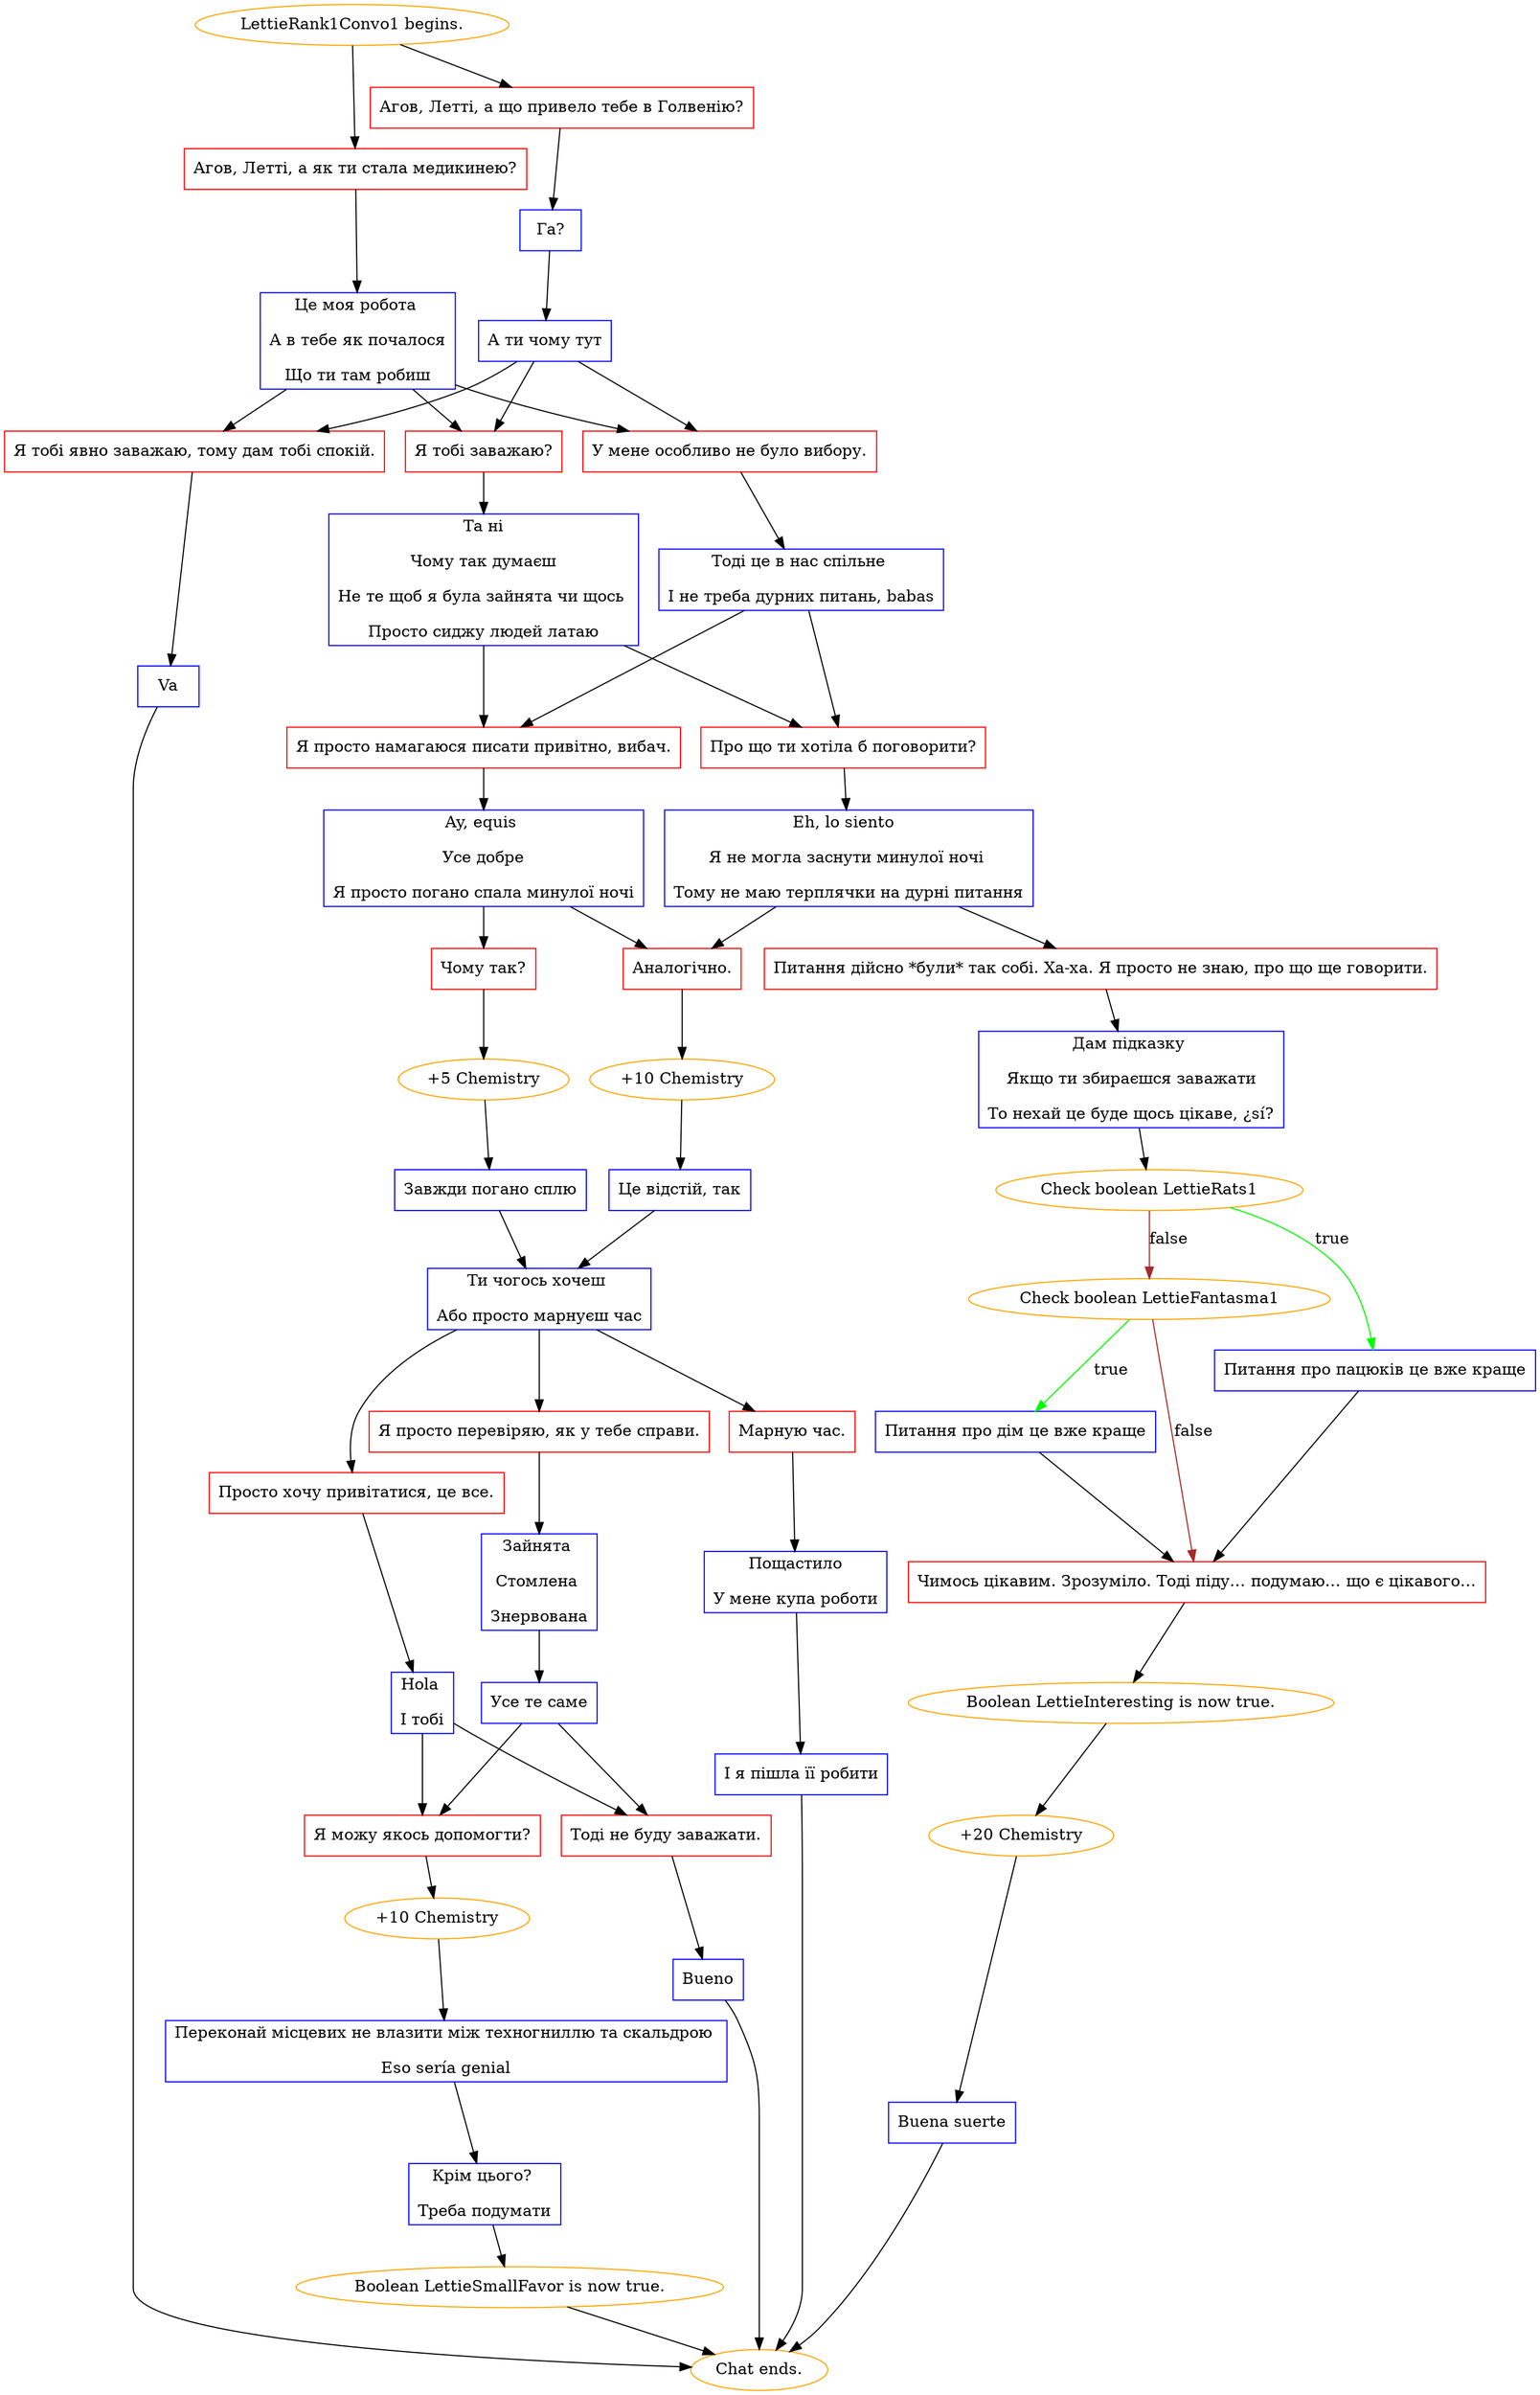 digraph {
	"LettieRank1Convo1 begins." [color=orange];
		"LettieRank1Convo1 begins." -> j4158671820;
		"LettieRank1Convo1 begins." -> j2680756493;
	j4158671820 [label="Агов, Летті, а як ти стала медикинею?",shape=box,color=red];
		j4158671820 -> j130329531;
	j2680756493 [label="Агов, Летті, а що привело тебе в Голвенію?",shape=box,color=red];
		j2680756493 -> j3210990459;
	j130329531 [label="Це моя робота 
А в тебе як почалося
Що ти там робиш",shape=box,color=blue];
		j130329531 -> j1792284600;
		j130329531 -> j1616231499;
		j130329531 -> j3477340177;
	j3210990459 [label="Га?",shape=box,color=blue];
		j3210990459 -> j3633908738;
	j1792284600 [label="У мене особливо не було вибору.",shape=box,color=red];
		j1792284600 -> j3375843417;
	j1616231499 [label="Я тобі заважаю?",shape=box,color=red];
		j1616231499 -> j2107176494;
	j3477340177 [label="Я тобі явно заважаю, тому дам тобі спокій.",shape=box,color=red];
		j3477340177 -> j2547240352;
	j3633908738 [label="А ти чому тут",shape=box,color=blue];
		j3633908738 -> j1792284600;
		j3633908738 -> j1616231499;
		j3633908738 -> j3477340177;
	j3375843417 [label="Тоді це в нас спільне 
І не треба дурних питань, babas",shape=box,color=blue];
		j3375843417 -> j1413859754;
		j3375843417 -> j2865335171;
	j2107176494 [label="Та ні
Чому так думаєш
Не те щоб я була зайнята чи щось 
Просто сиджу людей латаю",shape=box,color=blue];
		j2107176494 -> j2865335171;
		j2107176494 -> j1413859754;
	j2547240352 [label="Va",shape=box,color=blue];
		j2547240352 -> "Chat ends.";
	j1413859754 [label="Про що ти хотіла б поговорити?",shape=box,color=red];
		j1413859754 -> j3270707225;
	j2865335171 [label="Я просто намагаюся писати привітно, вибач.",shape=box,color=red];
		j2865335171 -> j1012467470;
	"Chat ends." [color=orange];
	j3270707225 [label="Eh, lo siento  
Я не могла заснути минулої ночі 
Тому не маю терплячки на дурні питання",shape=box,color=blue];
		j3270707225 -> j2468500969;
		j3270707225 -> j359538227;
	j1012467470 [label="Ay, equis 
Усе добре
Я просто погано спала минулої ночі",shape=box,color=blue];
		j1012467470 -> j3239819427;
		j1012467470 -> j2468500969;
	j2468500969 [label="Аналогічно.",shape=box,color=red];
		j2468500969 -> j323032690;
	j359538227 [label="Питання дійсно *були* так собі. Ха-ха. Я просто не знаю, про що ще говорити.",shape=box,color=red];
		j359538227 -> j129305344;
	j3239819427 [label="Чому так?",shape=box,color=red];
		j3239819427 -> j2783532635;
	j323032690 [label="+10 Chemistry",color=orange];
		j323032690 -> j4037875014;
	j129305344 [label="Дам підказку 
Якщо ти збираєшся заважати
То нехай це буде щось цікаве, ¿sí?",shape=box,color=blue];
		j129305344 -> j509805292;
	j2783532635 [label="+5 Chemistry",color=orange];
		j2783532635 -> j2843265088;
	j4037875014 [label="Це відстій, так",shape=box,color=blue];
		j4037875014 -> j2760234562;
	j509805292 [label="Check boolean LettieRats1",color=orange];
		j509805292 -> j3505706895 [label=true,color=green];
		j509805292 -> j2015007616 [label=false,color=brown];
	j2843265088 [label="Завжди погано сплю",shape=box,color=blue];
		j2843265088 -> j2760234562;
	j2760234562 [label="Ти чогось хочеш 
Або просто марнуєш час",shape=box,color=blue];
		j2760234562 -> j4229148948;
		j2760234562 -> j3803133021;
		j2760234562 -> j394376149;
	j3505706895 [label="Питання про пацюків це вже краще",shape=box,color=blue];
		j3505706895 -> j1258495149;
	j2015007616 [label="Check boolean LettieFantasma1",color=orange];
		j2015007616 -> j2789857601 [label=true,color=green];
		j2015007616 -> j1258495149 [label=false,color=brown];
	j4229148948 [label="Просто хочу привітатися, це все.",shape=box,color=red];
		j4229148948 -> j3081489050;
	j3803133021 [label="Я просто перевіряю, як у тебе справи.",shape=box,color=red];
		j3803133021 -> j3303211493;
	j394376149 [label="Марную час.",shape=box,color=red];
		j394376149 -> j49460146;
	j1258495149 [label="Чимось цікавим. Зрозуміло. Тоді піду… подумаю… що є цікавого…",shape=box,color=red];
		j1258495149 -> j2179501014;
	j2789857601 [label="Питання про дім це вже краще",shape=box,color=blue];
		j2789857601 -> j1258495149;
	j3081489050 [label="Hola 
І тобі",shape=box,color=blue];
		j3081489050 -> j3774253166;
		j3081489050 -> j4009920109;
	j3303211493 [label="Зайнята 
Стомлена 
Знервована",shape=box,color=blue];
		j3303211493 -> j1076622135;
	j49460146 [label="Пощастило
У мене купа роботи",shape=box,color=blue];
		j49460146 -> j651153121;
	j2179501014 [label="Boolean LettieInteresting is now true.",color=orange];
		j2179501014 -> j1780676929;
	j3774253166 [label="Тоді не буду заважати.",shape=box,color=red];
		j3774253166 -> j3748645904;
	j4009920109 [label="Я можу якось допомогти?",shape=box,color=red];
		j4009920109 -> j2245121503;
	j1076622135 [label="Усе те саме",shape=box,color=blue];
		j1076622135 -> j4009920109;
		j1076622135 -> j3774253166;
	j651153121 [label="І я пішла її робити",shape=box,color=blue];
		j651153121 -> "Chat ends.";
	j1780676929 [label="+20 Chemistry",color=orange];
		j1780676929 -> j1368267468;
	j3748645904 [label="Bueno",shape=box,color=blue];
		j3748645904 -> "Chat ends.";
	j2245121503 [label="+10 Chemistry",color=orange];
		j2245121503 -> j3817178095;
	j1368267468 [label="Buena suerte",shape=box,color=blue];
		j1368267468 -> "Chat ends.";
	j3817178095 [label="Переконай місцевих не влазити між техногниллю та скальдрою 
Eso sería genial",shape=box,color=blue];
		j3817178095 -> j1182048693;
	j1182048693 [label="Крім цього? 
Треба подумати",shape=box,color=blue];
		j1182048693 -> j2570747018;
	j2570747018 [label="Boolean LettieSmallFavor is now true.",color=orange];
		j2570747018 -> "Chat ends.";
}